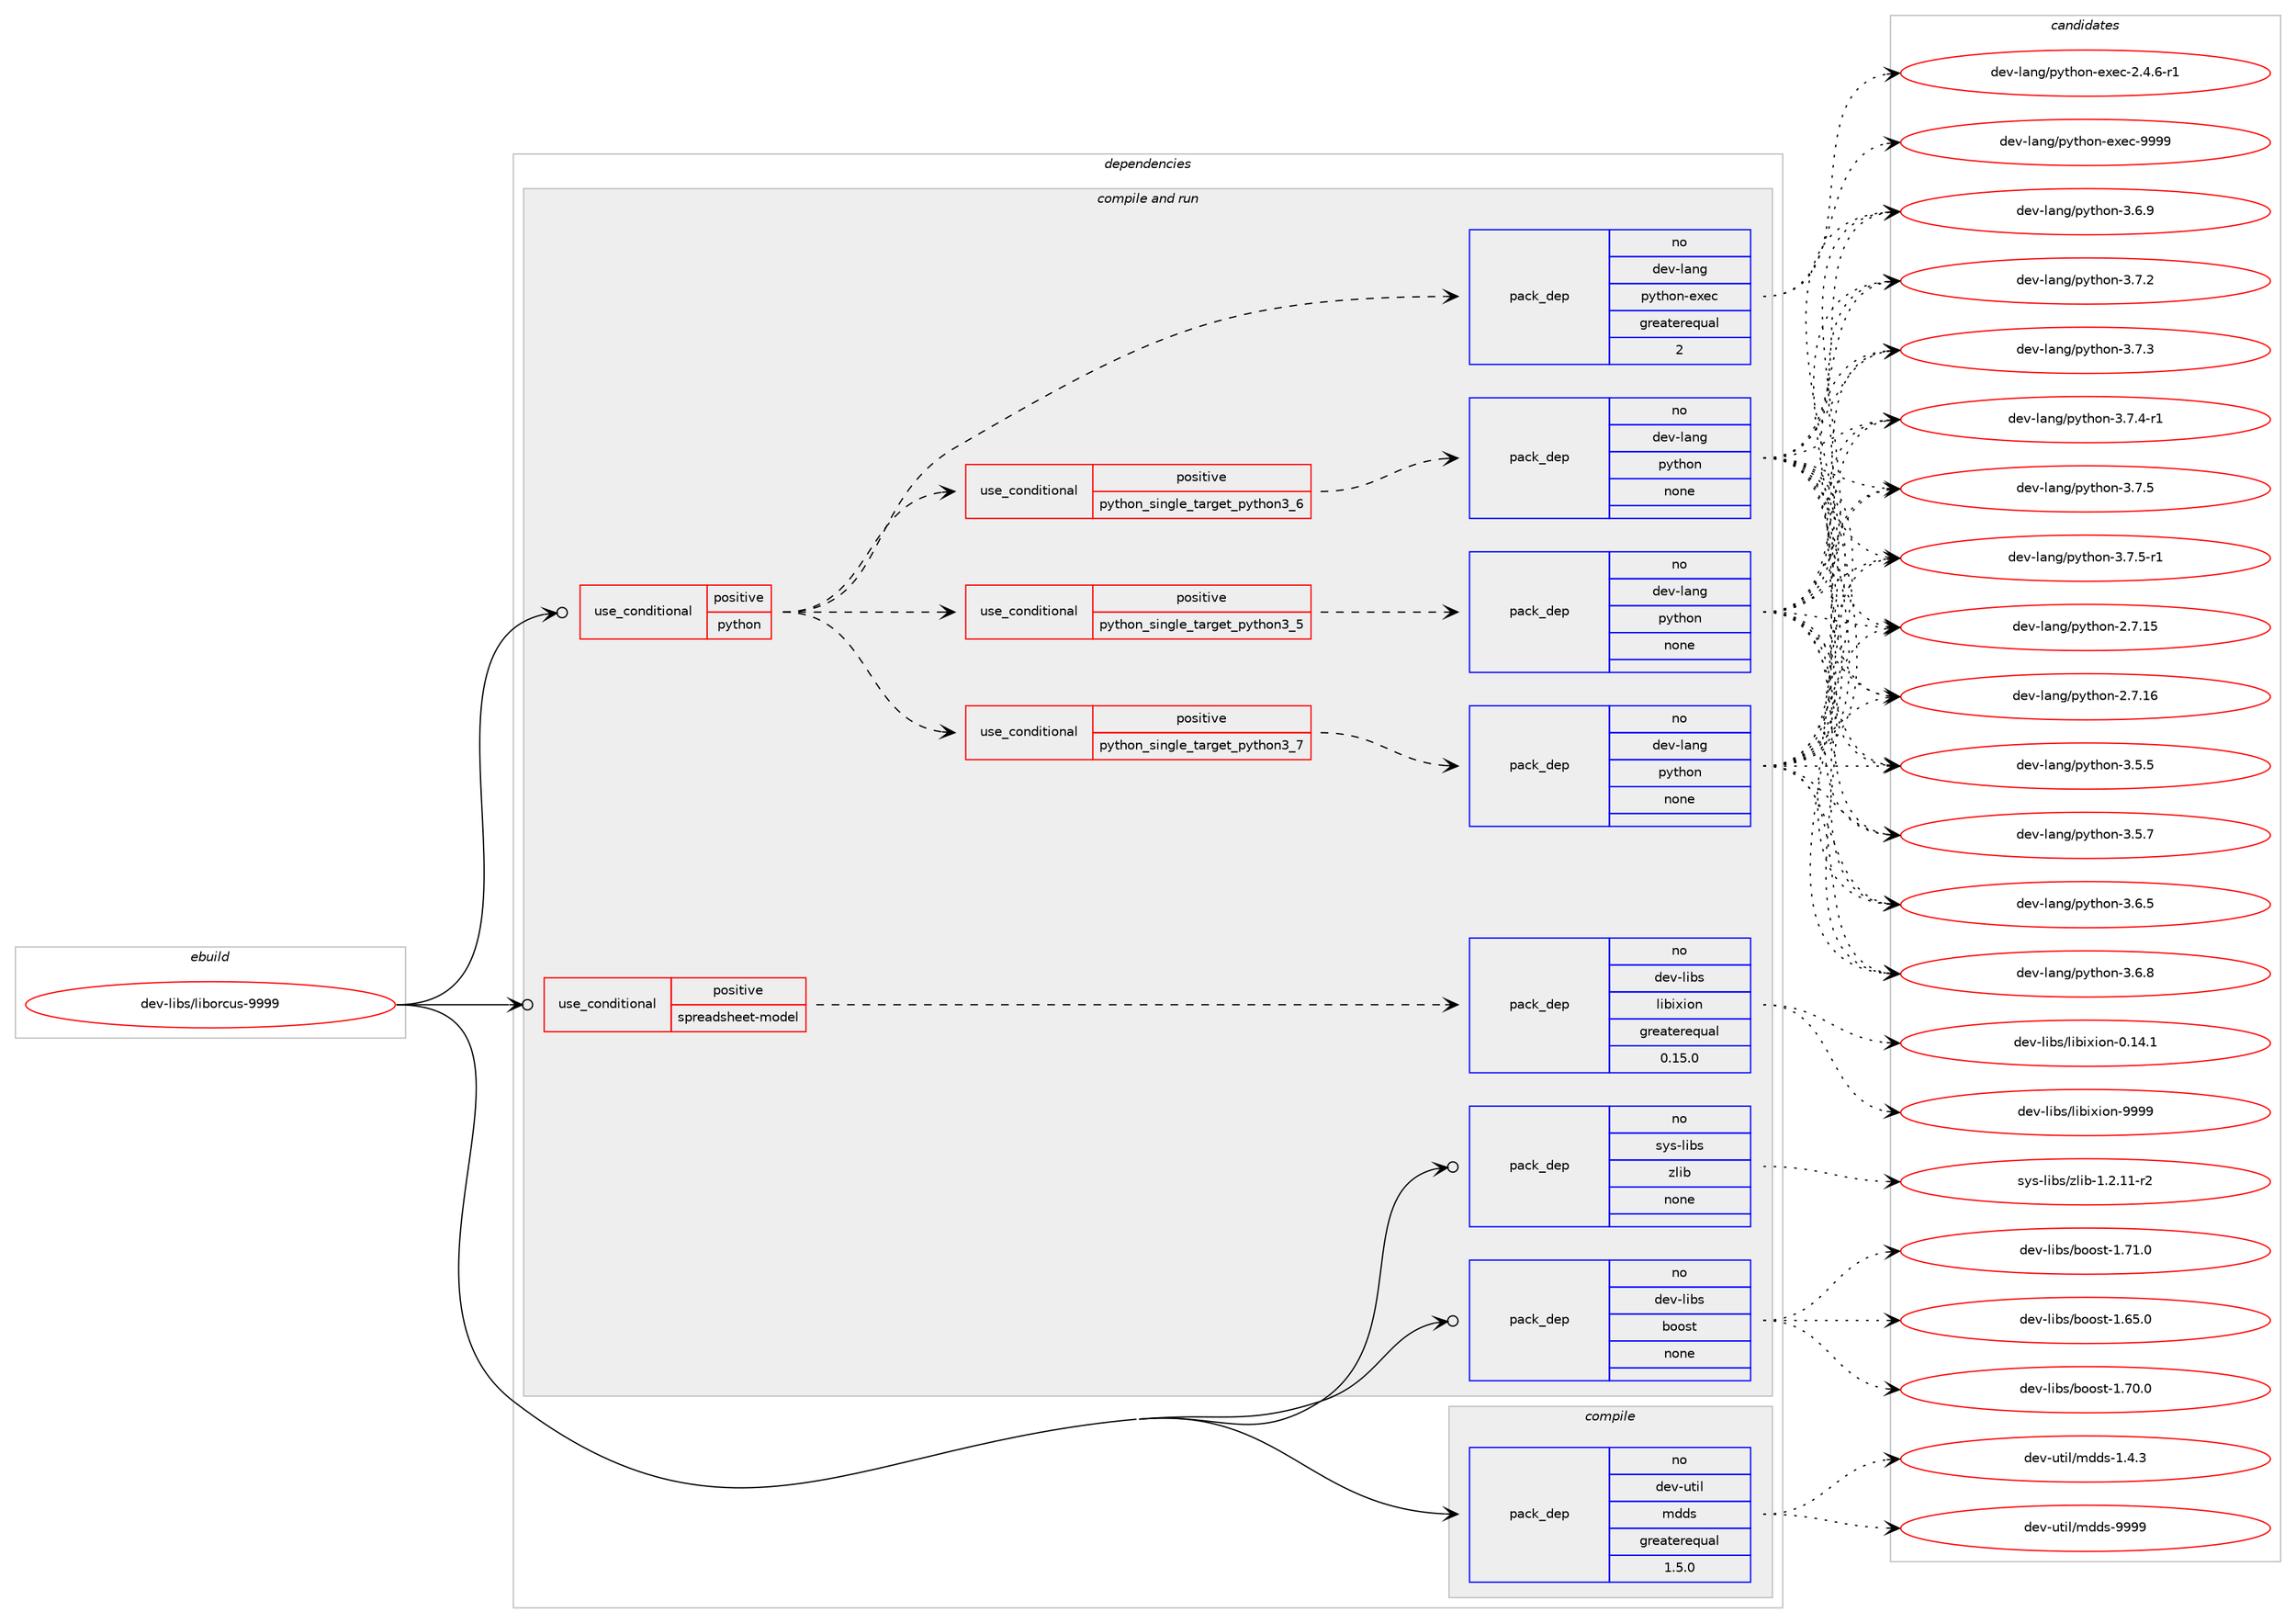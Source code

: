 digraph prolog {

# *************
# Graph options
# *************

newrank=true;
concentrate=true;
compound=true;
graph [rankdir=LR,fontname=Helvetica,fontsize=10,ranksep=1.5];#, ranksep=2.5, nodesep=0.2];
edge  [arrowhead=vee];
node  [fontname=Helvetica,fontsize=10];

# **********
# The ebuild
# **********

subgraph cluster_leftcol {
color=gray;
rank=same;
label=<<i>ebuild</i>>;
id [label="dev-libs/liborcus-9999", color=red, width=4, href="../dev-libs/liborcus-9999.svg"];
}

# ****************
# The dependencies
# ****************

subgraph cluster_midcol {
color=gray;
label=<<i>dependencies</i>>;
subgraph cluster_compile {
fillcolor="#eeeeee";
style=filled;
label=<<i>compile</i>>;
subgraph pack422990 {
dependency566369 [label=<<TABLE BORDER="0" CELLBORDER="1" CELLSPACING="0" CELLPADDING="4" WIDTH="220"><TR><TD ROWSPAN="6" CELLPADDING="30">pack_dep</TD></TR><TR><TD WIDTH="110">no</TD></TR><TR><TD>dev-util</TD></TR><TR><TD>mdds</TD></TR><TR><TD>greaterequal</TD></TR><TR><TD>1.5.0</TD></TR></TABLE>>, shape=none, color=blue];
}
id:e -> dependency566369:w [weight=20,style="solid",arrowhead="vee"];
}
subgraph cluster_compileandrun {
fillcolor="#eeeeee";
style=filled;
label=<<i>compile and run</i>>;
subgraph cond131882 {
dependency566370 [label=<<TABLE BORDER="0" CELLBORDER="1" CELLSPACING="0" CELLPADDING="4"><TR><TD ROWSPAN="3" CELLPADDING="10">use_conditional</TD></TR><TR><TD>positive</TD></TR><TR><TD>python</TD></TR></TABLE>>, shape=none, color=red];
subgraph cond131883 {
dependency566371 [label=<<TABLE BORDER="0" CELLBORDER="1" CELLSPACING="0" CELLPADDING="4"><TR><TD ROWSPAN="3" CELLPADDING="10">use_conditional</TD></TR><TR><TD>positive</TD></TR><TR><TD>python_single_target_python3_5</TD></TR></TABLE>>, shape=none, color=red];
subgraph pack422991 {
dependency566372 [label=<<TABLE BORDER="0" CELLBORDER="1" CELLSPACING="0" CELLPADDING="4" WIDTH="220"><TR><TD ROWSPAN="6" CELLPADDING="30">pack_dep</TD></TR><TR><TD WIDTH="110">no</TD></TR><TR><TD>dev-lang</TD></TR><TR><TD>python</TD></TR><TR><TD>none</TD></TR><TR><TD></TD></TR></TABLE>>, shape=none, color=blue];
}
dependency566371:e -> dependency566372:w [weight=20,style="dashed",arrowhead="vee"];
}
dependency566370:e -> dependency566371:w [weight=20,style="dashed",arrowhead="vee"];
subgraph cond131884 {
dependency566373 [label=<<TABLE BORDER="0" CELLBORDER="1" CELLSPACING="0" CELLPADDING="4"><TR><TD ROWSPAN="3" CELLPADDING="10">use_conditional</TD></TR><TR><TD>positive</TD></TR><TR><TD>python_single_target_python3_6</TD></TR></TABLE>>, shape=none, color=red];
subgraph pack422992 {
dependency566374 [label=<<TABLE BORDER="0" CELLBORDER="1" CELLSPACING="0" CELLPADDING="4" WIDTH="220"><TR><TD ROWSPAN="6" CELLPADDING="30">pack_dep</TD></TR><TR><TD WIDTH="110">no</TD></TR><TR><TD>dev-lang</TD></TR><TR><TD>python</TD></TR><TR><TD>none</TD></TR><TR><TD></TD></TR></TABLE>>, shape=none, color=blue];
}
dependency566373:e -> dependency566374:w [weight=20,style="dashed",arrowhead="vee"];
}
dependency566370:e -> dependency566373:w [weight=20,style="dashed",arrowhead="vee"];
subgraph cond131885 {
dependency566375 [label=<<TABLE BORDER="0" CELLBORDER="1" CELLSPACING="0" CELLPADDING="4"><TR><TD ROWSPAN="3" CELLPADDING="10">use_conditional</TD></TR><TR><TD>positive</TD></TR><TR><TD>python_single_target_python3_7</TD></TR></TABLE>>, shape=none, color=red];
subgraph pack422993 {
dependency566376 [label=<<TABLE BORDER="0" CELLBORDER="1" CELLSPACING="0" CELLPADDING="4" WIDTH="220"><TR><TD ROWSPAN="6" CELLPADDING="30">pack_dep</TD></TR><TR><TD WIDTH="110">no</TD></TR><TR><TD>dev-lang</TD></TR><TR><TD>python</TD></TR><TR><TD>none</TD></TR><TR><TD></TD></TR></TABLE>>, shape=none, color=blue];
}
dependency566375:e -> dependency566376:w [weight=20,style="dashed",arrowhead="vee"];
}
dependency566370:e -> dependency566375:w [weight=20,style="dashed",arrowhead="vee"];
subgraph pack422994 {
dependency566377 [label=<<TABLE BORDER="0" CELLBORDER="1" CELLSPACING="0" CELLPADDING="4" WIDTH="220"><TR><TD ROWSPAN="6" CELLPADDING="30">pack_dep</TD></TR><TR><TD WIDTH="110">no</TD></TR><TR><TD>dev-lang</TD></TR><TR><TD>python-exec</TD></TR><TR><TD>greaterequal</TD></TR><TR><TD>2</TD></TR></TABLE>>, shape=none, color=blue];
}
dependency566370:e -> dependency566377:w [weight=20,style="dashed",arrowhead="vee"];
}
id:e -> dependency566370:w [weight=20,style="solid",arrowhead="odotvee"];
subgraph cond131886 {
dependency566378 [label=<<TABLE BORDER="0" CELLBORDER="1" CELLSPACING="0" CELLPADDING="4"><TR><TD ROWSPAN="3" CELLPADDING="10">use_conditional</TD></TR><TR><TD>positive</TD></TR><TR><TD>spreadsheet-model</TD></TR></TABLE>>, shape=none, color=red];
subgraph pack422995 {
dependency566379 [label=<<TABLE BORDER="0" CELLBORDER="1" CELLSPACING="0" CELLPADDING="4" WIDTH="220"><TR><TD ROWSPAN="6" CELLPADDING="30">pack_dep</TD></TR><TR><TD WIDTH="110">no</TD></TR><TR><TD>dev-libs</TD></TR><TR><TD>libixion</TD></TR><TR><TD>greaterequal</TD></TR><TR><TD>0.15.0</TD></TR></TABLE>>, shape=none, color=blue];
}
dependency566378:e -> dependency566379:w [weight=20,style="dashed",arrowhead="vee"];
}
id:e -> dependency566378:w [weight=20,style="solid",arrowhead="odotvee"];
subgraph pack422996 {
dependency566380 [label=<<TABLE BORDER="0" CELLBORDER="1" CELLSPACING="0" CELLPADDING="4" WIDTH="220"><TR><TD ROWSPAN="6" CELLPADDING="30">pack_dep</TD></TR><TR><TD WIDTH="110">no</TD></TR><TR><TD>dev-libs</TD></TR><TR><TD>boost</TD></TR><TR><TD>none</TD></TR><TR><TD></TD></TR></TABLE>>, shape=none, color=blue];
}
id:e -> dependency566380:w [weight=20,style="solid",arrowhead="odotvee"];
subgraph pack422997 {
dependency566381 [label=<<TABLE BORDER="0" CELLBORDER="1" CELLSPACING="0" CELLPADDING="4" WIDTH="220"><TR><TD ROWSPAN="6" CELLPADDING="30">pack_dep</TD></TR><TR><TD WIDTH="110">no</TD></TR><TR><TD>sys-libs</TD></TR><TR><TD>zlib</TD></TR><TR><TD>none</TD></TR><TR><TD></TD></TR></TABLE>>, shape=none, color=blue];
}
id:e -> dependency566381:w [weight=20,style="solid",arrowhead="odotvee"];
}
subgraph cluster_run {
fillcolor="#eeeeee";
style=filled;
label=<<i>run</i>>;
}
}

# **************
# The candidates
# **************

subgraph cluster_choices {
rank=same;
color=gray;
label=<<i>candidates</i>>;

subgraph choice422990 {
color=black;
nodesep=1;
choice1001011184511711610510847109100100115454946524651 [label="dev-util/mdds-1.4.3", color=red, width=4,href="../dev-util/mdds-1.4.3.svg"];
choice10010111845117116105108471091001001154557575757 [label="dev-util/mdds-9999", color=red, width=4,href="../dev-util/mdds-9999.svg"];
dependency566369:e -> choice1001011184511711610510847109100100115454946524651:w [style=dotted,weight="100"];
dependency566369:e -> choice10010111845117116105108471091001001154557575757:w [style=dotted,weight="100"];
}
subgraph choice422991 {
color=black;
nodesep=1;
choice10010111845108971101034711212111610411111045504655464953 [label="dev-lang/python-2.7.15", color=red, width=4,href="../dev-lang/python-2.7.15.svg"];
choice10010111845108971101034711212111610411111045504655464954 [label="dev-lang/python-2.7.16", color=red, width=4,href="../dev-lang/python-2.7.16.svg"];
choice100101118451089711010347112121116104111110455146534653 [label="dev-lang/python-3.5.5", color=red, width=4,href="../dev-lang/python-3.5.5.svg"];
choice100101118451089711010347112121116104111110455146534655 [label="dev-lang/python-3.5.7", color=red, width=4,href="../dev-lang/python-3.5.7.svg"];
choice100101118451089711010347112121116104111110455146544653 [label="dev-lang/python-3.6.5", color=red, width=4,href="../dev-lang/python-3.6.5.svg"];
choice100101118451089711010347112121116104111110455146544656 [label="dev-lang/python-3.6.8", color=red, width=4,href="../dev-lang/python-3.6.8.svg"];
choice100101118451089711010347112121116104111110455146544657 [label="dev-lang/python-3.6.9", color=red, width=4,href="../dev-lang/python-3.6.9.svg"];
choice100101118451089711010347112121116104111110455146554650 [label="dev-lang/python-3.7.2", color=red, width=4,href="../dev-lang/python-3.7.2.svg"];
choice100101118451089711010347112121116104111110455146554651 [label="dev-lang/python-3.7.3", color=red, width=4,href="../dev-lang/python-3.7.3.svg"];
choice1001011184510897110103471121211161041111104551465546524511449 [label="dev-lang/python-3.7.4-r1", color=red, width=4,href="../dev-lang/python-3.7.4-r1.svg"];
choice100101118451089711010347112121116104111110455146554653 [label="dev-lang/python-3.7.5", color=red, width=4,href="../dev-lang/python-3.7.5.svg"];
choice1001011184510897110103471121211161041111104551465546534511449 [label="dev-lang/python-3.7.5-r1", color=red, width=4,href="../dev-lang/python-3.7.5-r1.svg"];
dependency566372:e -> choice10010111845108971101034711212111610411111045504655464953:w [style=dotted,weight="100"];
dependency566372:e -> choice10010111845108971101034711212111610411111045504655464954:w [style=dotted,weight="100"];
dependency566372:e -> choice100101118451089711010347112121116104111110455146534653:w [style=dotted,weight="100"];
dependency566372:e -> choice100101118451089711010347112121116104111110455146534655:w [style=dotted,weight="100"];
dependency566372:e -> choice100101118451089711010347112121116104111110455146544653:w [style=dotted,weight="100"];
dependency566372:e -> choice100101118451089711010347112121116104111110455146544656:w [style=dotted,weight="100"];
dependency566372:e -> choice100101118451089711010347112121116104111110455146544657:w [style=dotted,weight="100"];
dependency566372:e -> choice100101118451089711010347112121116104111110455146554650:w [style=dotted,weight="100"];
dependency566372:e -> choice100101118451089711010347112121116104111110455146554651:w [style=dotted,weight="100"];
dependency566372:e -> choice1001011184510897110103471121211161041111104551465546524511449:w [style=dotted,weight="100"];
dependency566372:e -> choice100101118451089711010347112121116104111110455146554653:w [style=dotted,weight="100"];
dependency566372:e -> choice1001011184510897110103471121211161041111104551465546534511449:w [style=dotted,weight="100"];
}
subgraph choice422992 {
color=black;
nodesep=1;
choice10010111845108971101034711212111610411111045504655464953 [label="dev-lang/python-2.7.15", color=red, width=4,href="../dev-lang/python-2.7.15.svg"];
choice10010111845108971101034711212111610411111045504655464954 [label="dev-lang/python-2.7.16", color=red, width=4,href="../dev-lang/python-2.7.16.svg"];
choice100101118451089711010347112121116104111110455146534653 [label="dev-lang/python-3.5.5", color=red, width=4,href="../dev-lang/python-3.5.5.svg"];
choice100101118451089711010347112121116104111110455146534655 [label="dev-lang/python-3.5.7", color=red, width=4,href="../dev-lang/python-3.5.7.svg"];
choice100101118451089711010347112121116104111110455146544653 [label="dev-lang/python-3.6.5", color=red, width=4,href="../dev-lang/python-3.6.5.svg"];
choice100101118451089711010347112121116104111110455146544656 [label="dev-lang/python-3.6.8", color=red, width=4,href="../dev-lang/python-3.6.8.svg"];
choice100101118451089711010347112121116104111110455146544657 [label="dev-lang/python-3.6.9", color=red, width=4,href="../dev-lang/python-3.6.9.svg"];
choice100101118451089711010347112121116104111110455146554650 [label="dev-lang/python-3.7.2", color=red, width=4,href="../dev-lang/python-3.7.2.svg"];
choice100101118451089711010347112121116104111110455146554651 [label="dev-lang/python-3.7.3", color=red, width=4,href="../dev-lang/python-3.7.3.svg"];
choice1001011184510897110103471121211161041111104551465546524511449 [label="dev-lang/python-3.7.4-r1", color=red, width=4,href="../dev-lang/python-3.7.4-r1.svg"];
choice100101118451089711010347112121116104111110455146554653 [label="dev-lang/python-3.7.5", color=red, width=4,href="../dev-lang/python-3.7.5.svg"];
choice1001011184510897110103471121211161041111104551465546534511449 [label="dev-lang/python-3.7.5-r1", color=red, width=4,href="../dev-lang/python-3.7.5-r1.svg"];
dependency566374:e -> choice10010111845108971101034711212111610411111045504655464953:w [style=dotted,weight="100"];
dependency566374:e -> choice10010111845108971101034711212111610411111045504655464954:w [style=dotted,weight="100"];
dependency566374:e -> choice100101118451089711010347112121116104111110455146534653:w [style=dotted,weight="100"];
dependency566374:e -> choice100101118451089711010347112121116104111110455146534655:w [style=dotted,weight="100"];
dependency566374:e -> choice100101118451089711010347112121116104111110455146544653:w [style=dotted,weight="100"];
dependency566374:e -> choice100101118451089711010347112121116104111110455146544656:w [style=dotted,weight="100"];
dependency566374:e -> choice100101118451089711010347112121116104111110455146544657:w [style=dotted,weight="100"];
dependency566374:e -> choice100101118451089711010347112121116104111110455146554650:w [style=dotted,weight="100"];
dependency566374:e -> choice100101118451089711010347112121116104111110455146554651:w [style=dotted,weight="100"];
dependency566374:e -> choice1001011184510897110103471121211161041111104551465546524511449:w [style=dotted,weight="100"];
dependency566374:e -> choice100101118451089711010347112121116104111110455146554653:w [style=dotted,weight="100"];
dependency566374:e -> choice1001011184510897110103471121211161041111104551465546534511449:w [style=dotted,weight="100"];
}
subgraph choice422993 {
color=black;
nodesep=1;
choice10010111845108971101034711212111610411111045504655464953 [label="dev-lang/python-2.7.15", color=red, width=4,href="../dev-lang/python-2.7.15.svg"];
choice10010111845108971101034711212111610411111045504655464954 [label="dev-lang/python-2.7.16", color=red, width=4,href="../dev-lang/python-2.7.16.svg"];
choice100101118451089711010347112121116104111110455146534653 [label="dev-lang/python-3.5.5", color=red, width=4,href="../dev-lang/python-3.5.5.svg"];
choice100101118451089711010347112121116104111110455146534655 [label="dev-lang/python-3.5.7", color=red, width=4,href="../dev-lang/python-3.5.7.svg"];
choice100101118451089711010347112121116104111110455146544653 [label="dev-lang/python-3.6.5", color=red, width=4,href="../dev-lang/python-3.6.5.svg"];
choice100101118451089711010347112121116104111110455146544656 [label="dev-lang/python-3.6.8", color=red, width=4,href="../dev-lang/python-3.6.8.svg"];
choice100101118451089711010347112121116104111110455146544657 [label="dev-lang/python-3.6.9", color=red, width=4,href="../dev-lang/python-3.6.9.svg"];
choice100101118451089711010347112121116104111110455146554650 [label="dev-lang/python-3.7.2", color=red, width=4,href="../dev-lang/python-3.7.2.svg"];
choice100101118451089711010347112121116104111110455146554651 [label="dev-lang/python-3.7.3", color=red, width=4,href="../dev-lang/python-3.7.3.svg"];
choice1001011184510897110103471121211161041111104551465546524511449 [label="dev-lang/python-3.7.4-r1", color=red, width=4,href="../dev-lang/python-3.7.4-r1.svg"];
choice100101118451089711010347112121116104111110455146554653 [label="dev-lang/python-3.7.5", color=red, width=4,href="../dev-lang/python-3.7.5.svg"];
choice1001011184510897110103471121211161041111104551465546534511449 [label="dev-lang/python-3.7.5-r1", color=red, width=4,href="../dev-lang/python-3.7.5-r1.svg"];
dependency566376:e -> choice10010111845108971101034711212111610411111045504655464953:w [style=dotted,weight="100"];
dependency566376:e -> choice10010111845108971101034711212111610411111045504655464954:w [style=dotted,weight="100"];
dependency566376:e -> choice100101118451089711010347112121116104111110455146534653:w [style=dotted,weight="100"];
dependency566376:e -> choice100101118451089711010347112121116104111110455146534655:w [style=dotted,weight="100"];
dependency566376:e -> choice100101118451089711010347112121116104111110455146544653:w [style=dotted,weight="100"];
dependency566376:e -> choice100101118451089711010347112121116104111110455146544656:w [style=dotted,weight="100"];
dependency566376:e -> choice100101118451089711010347112121116104111110455146544657:w [style=dotted,weight="100"];
dependency566376:e -> choice100101118451089711010347112121116104111110455146554650:w [style=dotted,weight="100"];
dependency566376:e -> choice100101118451089711010347112121116104111110455146554651:w [style=dotted,weight="100"];
dependency566376:e -> choice1001011184510897110103471121211161041111104551465546524511449:w [style=dotted,weight="100"];
dependency566376:e -> choice100101118451089711010347112121116104111110455146554653:w [style=dotted,weight="100"];
dependency566376:e -> choice1001011184510897110103471121211161041111104551465546534511449:w [style=dotted,weight="100"];
}
subgraph choice422994 {
color=black;
nodesep=1;
choice10010111845108971101034711212111610411111045101120101994550465246544511449 [label="dev-lang/python-exec-2.4.6-r1", color=red, width=4,href="../dev-lang/python-exec-2.4.6-r1.svg"];
choice10010111845108971101034711212111610411111045101120101994557575757 [label="dev-lang/python-exec-9999", color=red, width=4,href="../dev-lang/python-exec-9999.svg"];
dependency566377:e -> choice10010111845108971101034711212111610411111045101120101994550465246544511449:w [style=dotted,weight="100"];
dependency566377:e -> choice10010111845108971101034711212111610411111045101120101994557575757:w [style=dotted,weight="100"];
}
subgraph choice422995 {
color=black;
nodesep=1;
choice1001011184510810598115471081059810512010511111045484649524649 [label="dev-libs/libixion-0.14.1", color=red, width=4,href="../dev-libs/libixion-0.14.1.svg"];
choice100101118451081059811547108105981051201051111104557575757 [label="dev-libs/libixion-9999", color=red, width=4,href="../dev-libs/libixion-9999.svg"];
dependency566379:e -> choice1001011184510810598115471081059810512010511111045484649524649:w [style=dotted,weight="100"];
dependency566379:e -> choice100101118451081059811547108105981051201051111104557575757:w [style=dotted,weight="100"];
}
subgraph choice422996 {
color=black;
nodesep=1;
choice1001011184510810598115479811111111511645494654534648 [label="dev-libs/boost-1.65.0", color=red, width=4,href="../dev-libs/boost-1.65.0.svg"];
choice1001011184510810598115479811111111511645494655484648 [label="dev-libs/boost-1.70.0", color=red, width=4,href="../dev-libs/boost-1.70.0.svg"];
choice1001011184510810598115479811111111511645494655494648 [label="dev-libs/boost-1.71.0", color=red, width=4,href="../dev-libs/boost-1.71.0.svg"];
dependency566380:e -> choice1001011184510810598115479811111111511645494654534648:w [style=dotted,weight="100"];
dependency566380:e -> choice1001011184510810598115479811111111511645494655484648:w [style=dotted,weight="100"];
dependency566380:e -> choice1001011184510810598115479811111111511645494655494648:w [style=dotted,weight="100"];
}
subgraph choice422997 {
color=black;
nodesep=1;
choice11512111545108105981154712210810598454946504649494511450 [label="sys-libs/zlib-1.2.11-r2", color=red, width=4,href="../sys-libs/zlib-1.2.11-r2.svg"];
dependency566381:e -> choice11512111545108105981154712210810598454946504649494511450:w [style=dotted,weight="100"];
}
}

}

